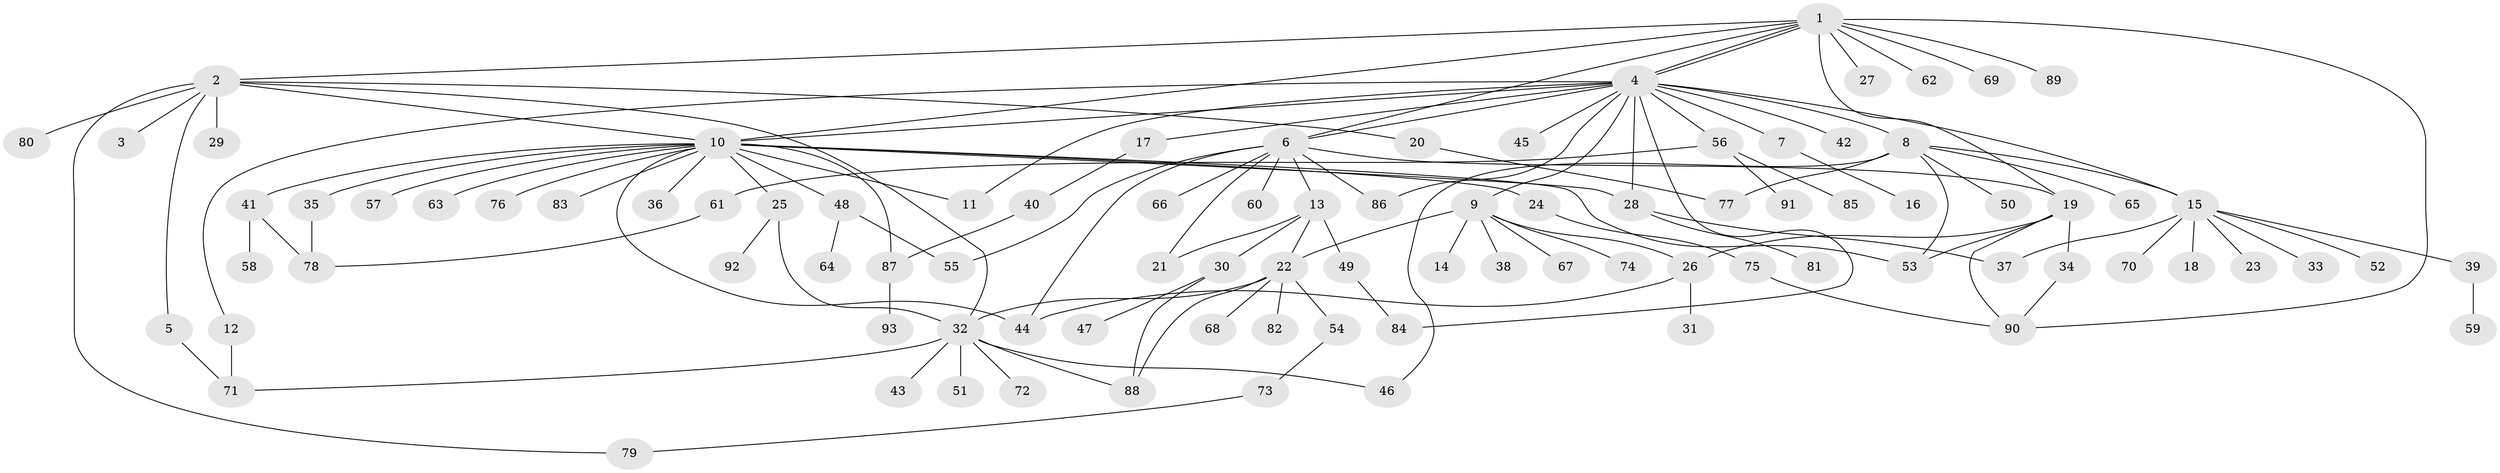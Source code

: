 // Generated by graph-tools (version 1.1) at 2025/14/03/09/25 04:14:42]
// undirected, 93 vertices, 126 edges
graph export_dot {
graph [start="1"]
  node [color=gray90,style=filled];
  1;
  2;
  3;
  4;
  5;
  6;
  7;
  8;
  9;
  10;
  11;
  12;
  13;
  14;
  15;
  16;
  17;
  18;
  19;
  20;
  21;
  22;
  23;
  24;
  25;
  26;
  27;
  28;
  29;
  30;
  31;
  32;
  33;
  34;
  35;
  36;
  37;
  38;
  39;
  40;
  41;
  42;
  43;
  44;
  45;
  46;
  47;
  48;
  49;
  50;
  51;
  52;
  53;
  54;
  55;
  56;
  57;
  58;
  59;
  60;
  61;
  62;
  63;
  64;
  65;
  66;
  67;
  68;
  69;
  70;
  71;
  72;
  73;
  74;
  75;
  76;
  77;
  78;
  79;
  80;
  81;
  82;
  83;
  84;
  85;
  86;
  87;
  88;
  89;
  90;
  91;
  92;
  93;
  1 -- 2;
  1 -- 4;
  1 -- 4;
  1 -- 6;
  1 -- 10;
  1 -- 19;
  1 -- 27;
  1 -- 62;
  1 -- 69;
  1 -- 89;
  1 -- 90;
  2 -- 3;
  2 -- 5;
  2 -- 10;
  2 -- 20;
  2 -- 29;
  2 -- 32;
  2 -- 79;
  2 -- 80;
  4 -- 6;
  4 -- 7;
  4 -- 8;
  4 -- 9;
  4 -- 10;
  4 -- 11;
  4 -- 12;
  4 -- 15;
  4 -- 17;
  4 -- 28;
  4 -- 42;
  4 -- 45;
  4 -- 56;
  4 -- 84;
  4 -- 86;
  5 -- 71;
  6 -- 13;
  6 -- 19;
  6 -- 21;
  6 -- 44;
  6 -- 55;
  6 -- 60;
  6 -- 66;
  6 -- 86;
  7 -- 16;
  8 -- 15;
  8 -- 46;
  8 -- 50;
  8 -- 53;
  8 -- 65;
  8 -- 77;
  9 -- 14;
  9 -- 22;
  9 -- 26;
  9 -- 38;
  9 -- 67;
  9 -- 74;
  10 -- 11;
  10 -- 24;
  10 -- 25;
  10 -- 28;
  10 -- 35;
  10 -- 36;
  10 -- 41;
  10 -- 44;
  10 -- 48;
  10 -- 53;
  10 -- 57;
  10 -- 63;
  10 -- 76;
  10 -- 83;
  10 -- 87;
  12 -- 71;
  13 -- 21;
  13 -- 22;
  13 -- 30;
  13 -- 49;
  15 -- 18;
  15 -- 23;
  15 -- 33;
  15 -- 37;
  15 -- 39;
  15 -- 52;
  15 -- 70;
  17 -- 40;
  19 -- 26;
  19 -- 34;
  19 -- 53;
  19 -- 90;
  20 -- 77;
  22 -- 32;
  22 -- 54;
  22 -- 68;
  22 -- 82;
  22 -- 88;
  24 -- 75;
  25 -- 32;
  25 -- 92;
  26 -- 31;
  26 -- 44;
  28 -- 37;
  28 -- 81;
  30 -- 47;
  30 -- 88;
  32 -- 43;
  32 -- 46;
  32 -- 51;
  32 -- 71;
  32 -- 72;
  32 -- 88;
  34 -- 90;
  35 -- 78;
  39 -- 59;
  40 -- 87;
  41 -- 58;
  41 -- 78;
  48 -- 55;
  48 -- 64;
  49 -- 84;
  54 -- 73;
  56 -- 61;
  56 -- 85;
  56 -- 91;
  61 -- 78;
  73 -- 79;
  75 -- 90;
  87 -- 93;
}
